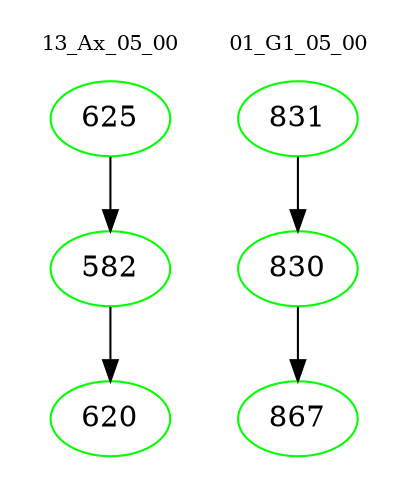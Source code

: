 digraph{
subgraph cluster_0 {
color = white
label = "13_Ax_05_00";
fontsize=10;
T0_625 [label="625", color="green"]
T0_625 -> T0_582 [color="black"]
T0_582 [label="582", color="green"]
T0_582 -> T0_620 [color="black"]
T0_620 [label="620", color="green"]
}
subgraph cluster_1 {
color = white
label = "01_G1_05_00";
fontsize=10;
T1_831 [label="831", color="green"]
T1_831 -> T1_830 [color="black"]
T1_830 [label="830", color="green"]
T1_830 -> T1_867 [color="black"]
T1_867 [label="867", color="green"]
}
}
